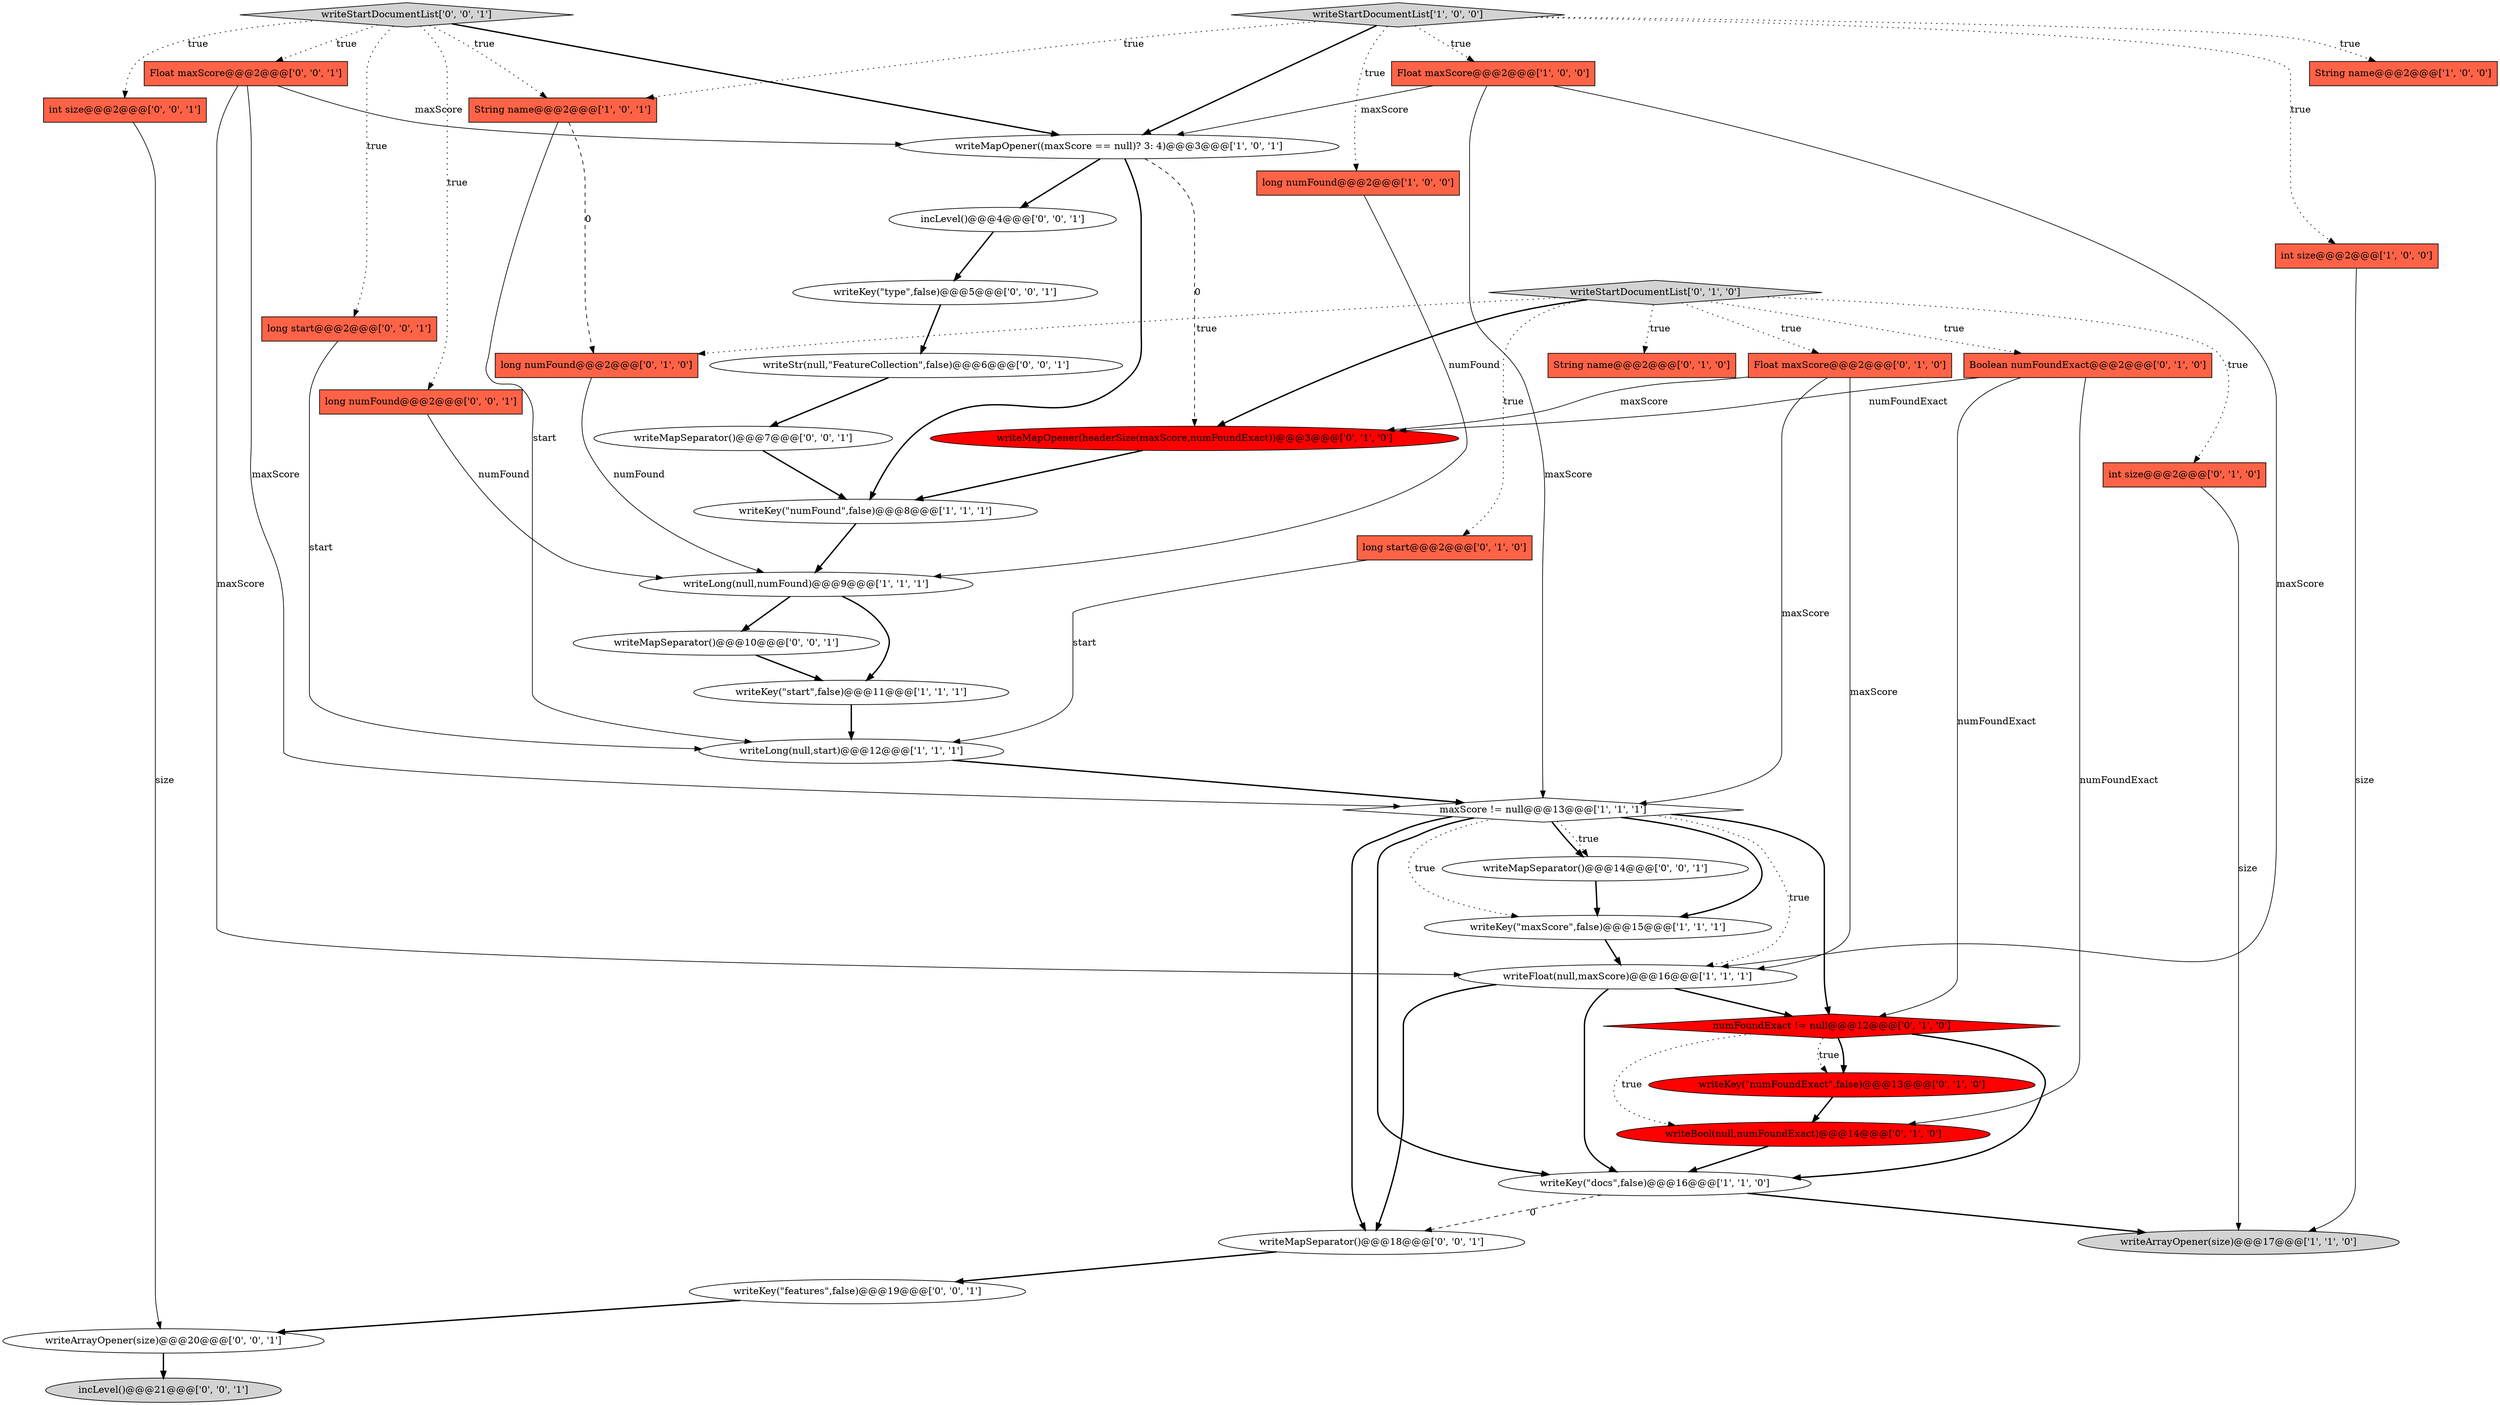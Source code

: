 digraph {
20 [style = filled, label = "int size@@@2@@@['0', '1', '0']", fillcolor = tomato, shape = box image = "AAA0AAABBB2BBB"];
5 [style = filled, label = "writeMapOpener((maxScore == null)? 3: 4)@@@3@@@['1', '0', '1']", fillcolor = white, shape = ellipse image = "AAA0AAABBB1BBB"];
3 [style = filled, label = "writeKey(\"numFound\",false)@@@8@@@['1', '1', '1']", fillcolor = white, shape = ellipse image = "AAA0AAABBB1BBB"];
18 [style = filled, label = "long start@@@2@@@['0', '1', '0']", fillcolor = tomato, shape = box image = "AAA0AAABBB2BBB"];
28 [style = filled, label = "incLevel()@@@21@@@['0', '0', '1']", fillcolor = lightgray, shape = ellipse image = "AAA0AAABBB3BBB"];
38 [style = filled, label = "writeStartDocumentList['0', '0', '1']", fillcolor = lightgray, shape = diamond image = "AAA0AAABBB3BBB"];
10 [style = filled, label = "long numFound@@@2@@@['1', '0', '0']", fillcolor = tomato, shape = box image = "AAA0AAABBB1BBB"];
6 [style = filled, label = "writeKey(\"start\",false)@@@11@@@['1', '1', '1']", fillcolor = white, shape = ellipse image = "AAA0AAABBB1BBB"];
23 [style = filled, label = "writeMapOpener(headerSize(maxScore,numFoundExact))@@@3@@@['0', '1', '0']", fillcolor = red, shape = ellipse image = "AAA1AAABBB2BBB"];
7 [style = filled, label = "maxScore != null@@@13@@@['1', '1', '1']", fillcolor = white, shape = diamond image = "AAA0AAABBB1BBB"];
17 [style = filled, label = "Boolean numFoundExact@@@2@@@['0', '1', '0']", fillcolor = tomato, shape = box image = "AAA0AAABBB2BBB"];
39 [style = filled, label = "incLevel()@@@4@@@['0', '0', '1']", fillcolor = white, shape = ellipse image = "AAA0AAABBB3BBB"];
15 [style = filled, label = "writeFloat(null,maxScore)@@@16@@@['1', '1', '1']", fillcolor = white, shape = ellipse image = "AAA0AAABBB1BBB"];
14 [style = filled, label = "String name@@@2@@@['1', '0', '1']", fillcolor = tomato, shape = box image = "AAA0AAABBB1BBB"];
40 [style = filled, label = "long numFound@@@2@@@['0', '0', '1']", fillcolor = tomato, shape = box image = "AAA0AAABBB3BBB"];
26 [style = filled, label = "long numFound@@@2@@@['0', '1', '0']", fillcolor = tomato, shape = box image = "AAA1AAABBB2BBB"];
16 [style = filled, label = "writeKey(\"numFoundExact\",false)@@@13@@@['0', '1', '0']", fillcolor = red, shape = ellipse image = "AAA1AAABBB2BBB"];
41 [style = filled, label = "writeMapSeparator()@@@18@@@['0', '0', '1']", fillcolor = white, shape = ellipse image = "AAA0AAABBB3BBB"];
36 [style = filled, label = "writeMapSeparator()@@@10@@@['0', '0', '1']", fillcolor = white, shape = ellipse image = "AAA0AAABBB3BBB"];
30 [style = filled, label = "int size@@@2@@@['0', '0', '1']", fillcolor = tomato, shape = box image = "AAA0AAABBB3BBB"];
24 [style = filled, label = "writeBool(null,numFoundExact)@@@14@@@['0', '1', '0']", fillcolor = red, shape = ellipse image = "AAA1AAABBB2BBB"];
1 [style = filled, label = "Float maxScore@@@2@@@['1', '0', '0']", fillcolor = tomato, shape = box image = "AAA0AAABBB1BBB"];
21 [style = filled, label = "numFoundExact != null@@@12@@@['0', '1', '0']", fillcolor = red, shape = diamond image = "AAA1AAABBB2BBB"];
27 [style = filled, label = "long start@@@2@@@['0', '0', '1']", fillcolor = tomato, shape = box image = "AAA0AAABBB3BBB"];
2 [style = filled, label = "writeLong(null,numFound)@@@9@@@['1', '1', '1']", fillcolor = white, shape = ellipse image = "AAA0AAABBB1BBB"];
29 [style = filled, label = "writeStr(null,\"FeatureCollection\",false)@@@6@@@['0', '0', '1']", fillcolor = white, shape = ellipse image = "AAA0AAABBB3BBB"];
34 [style = filled, label = "writeKey(\"features\",false)@@@19@@@['0', '0', '1']", fillcolor = white, shape = ellipse image = "AAA0AAABBB3BBB"];
25 [style = filled, label = "String name@@@2@@@['0', '1', '0']", fillcolor = tomato, shape = box image = "AAA0AAABBB2BBB"];
9 [style = filled, label = "writeKey(\"docs\",false)@@@16@@@['1', '1', '0']", fillcolor = white, shape = ellipse image = "AAA0AAABBB1BBB"];
0 [style = filled, label = "int size@@@2@@@['1', '0', '0']", fillcolor = tomato, shape = box image = "AAA0AAABBB1BBB"];
31 [style = filled, label = "Float maxScore@@@2@@@['0', '0', '1']", fillcolor = tomato, shape = box image = "AAA0AAABBB3BBB"];
11 [style = filled, label = "writeStartDocumentList['1', '0', '0']", fillcolor = lightgray, shape = diamond image = "AAA0AAABBB1BBB"];
12 [style = filled, label = "String name@@@2@@@['1', '0', '0']", fillcolor = tomato, shape = box image = "AAA0AAABBB1BBB"];
19 [style = filled, label = "writeStartDocumentList['0', '1', '0']", fillcolor = lightgray, shape = diamond image = "AAA0AAABBB2BBB"];
22 [style = filled, label = "Float maxScore@@@2@@@['0', '1', '0']", fillcolor = tomato, shape = box image = "AAA0AAABBB2BBB"];
13 [style = filled, label = "writeArrayOpener(size)@@@17@@@['1', '1', '0']", fillcolor = lightgray, shape = ellipse image = "AAA0AAABBB1BBB"];
33 [style = filled, label = "writeArrayOpener(size)@@@20@@@['0', '0', '1']", fillcolor = white, shape = ellipse image = "AAA0AAABBB3BBB"];
4 [style = filled, label = "writeLong(null,start)@@@12@@@['1', '1', '1']", fillcolor = white, shape = ellipse image = "AAA0AAABBB1BBB"];
37 [style = filled, label = "writeKey(\"type\",false)@@@5@@@['0', '0', '1']", fillcolor = white, shape = ellipse image = "AAA0AAABBB3BBB"];
35 [style = filled, label = "writeMapSeparator()@@@14@@@['0', '0', '1']", fillcolor = white, shape = ellipse image = "AAA0AAABBB3BBB"];
8 [style = filled, label = "writeKey(\"maxScore\",false)@@@15@@@['1', '1', '1']", fillcolor = white, shape = ellipse image = "AAA0AAABBB1BBB"];
32 [style = filled, label = "writeMapSeparator()@@@7@@@['0', '0', '1']", fillcolor = white, shape = ellipse image = "AAA0AAABBB3BBB"];
39->37 [style = bold, label=""];
5->3 [style = bold, label=""];
22->7 [style = solid, label="maxScore"];
36->6 [style = bold, label=""];
38->5 [style = bold, label=""];
19->25 [style = dotted, label="true"];
8->15 [style = bold, label=""];
38->14 [style = dotted, label="true"];
5->39 [style = bold, label=""];
1->7 [style = solid, label="maxScore"];
19->17 [style = dotted, label="true"];
2->6 [style = bold, label=""];
15->21 [style = bold, label=""];
11->10 [style = dotted, label="true"];
0->13 [style = solid, label="size"];
16->24 [style = bold, label=""];
33->28 [style = bold, label=""];
11->1 [style = dotted, label="true"];
11->12 [style = dotted, label="true"];
34->33 [style = bold, label=""];
19->20 [style = dotted, label="true"];
11->14 [style = dotted, label="true"];
7->35 [style = bold, label=""];
19->18 [style = dotted, label="true"];
37->29 [style = bold, label=""];
5->23 [style = dashed, label="0"];
22->23 [style = solid, label="maxScore"];
23->3 [style = bold, label=""];
10->2 [style = solid, label="numFound"];
26->2 [style = solid, label="numFound"];
40->2 [style = solid, label="numFound"];
20->13 [style = solid, label="size"];
30->33 [style = solid, label="size"];
1->5 [style = solid, label="maxScore"];
7->8 [style = bold, label=""];
7->15 [style = dotted, label="true"];
4->7 [style = bold, label=""];
14->26 [style = dashed, label="0"];
31->7 [style = solid, label="maxScore"];
38->30 [style = dotted, label="true"];
7->9 [style = bold, label=""];
17->21 [style = solid, label="numFoundExact"];
6->4 [style = bold, label=""];
11->5 [style = bold, label=""];
21->9 [style = bold, label=""];
3->2 [style = bold, label=""];
21->24 [style = dotted, label="true"];
17->23 [style = solid, label="numFoundExact"];
15->9 [style = bold, label=""];
38->27 [style = dotted, label="true"];
19->23 [style = bold, label=""];
29->32 [style = bold, label=""];
11->0 [style = dotted, label="true"];
2->36 [style = bold, label=""];
19->22 [style = dotted, label="true"];
31->5 [style = solid, label="maxScore"];
35->8 [style = bold, label=""];
15->41 [style = bold, label=""];
21->16 [style = bold, label=""];
18->4 [style = solid, label="start"];
7->21 [style = bold, label=""];
7->35 [style = dotted, label="true"];
38->31 [style = dotted, label="true"];
7->41 [style = bold, label=""];
9->41 [style = dashed, label="0"];
17->24 [style = solid, label="numFoundExact"];
21->16 [style = dotted, label="true"];
7->8 [style = dotted, label="true"];
32->3 [style = bold, label=""];
1->15 [style = solid, label="maxScore"];
41->34 [style = bold, label=""];
14->4 [style = solid, label="start"];
31->15 [style = solid, label="maxScore"];
38->40 [style = dotted, label="true"];
24->9 [style = bold, label=""];
19->26 [style = dotted, label="true"];
9->13 [style = bold, label=""];
22->15 [style = solid, label="maxScore"];
27->4 [style = solid, label="start"];
}
